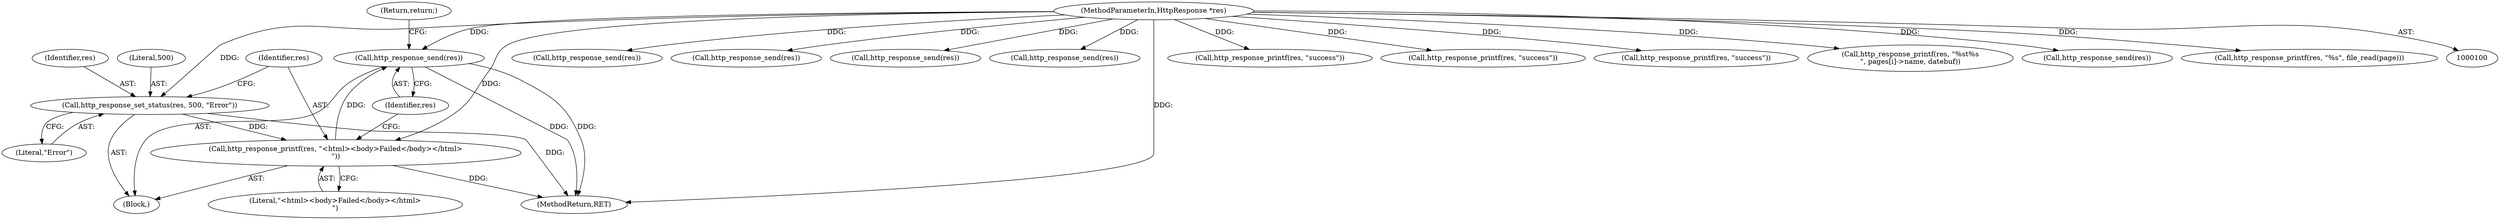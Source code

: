 digraph "0_didiwiki_5e5c796617e1712905dc5462b94bd5e6c08d15ea_0@API" {
"1000364" [label="(Call,http_response_send(res))"];
"1000361" [label="(Call,http_response_printf(res, \"<html><body>Failed</body></html>\n\"))"];
"1000357" [label="(Call,http_response_set_status(res, 500, \"Error\"))"];
"1000102" [label="(MethodParameterIn,HttpResponse *res)"];
"1000357" [label="(Call,http_response_set_status(res, 500, \"Error\"))"];
"1000367" [label="(MethodReturn,RET)"];
"1000363" [label="(Literal,\"<html><body>Failed</body></html>\n\")"];
"1000366" [label="(Return,return;)"];
"1000274" [label="(Call,http_response_send(res))"];
"1000104" [label="(Block,)"];
"1000365" [label="(Identifier,res)"];
"1000197" [label="(Call,http_response_send(res))"];
"1000152" [label="(Call,http_response_send(res))"];
"1000354" [label="(Call,http_response_send(res))"];
"1000359" [label="(Literal,500)"];
"1000194" [label="(Call,http_response_printf(res, \"success\"))"];
"1000360" [label="(Literal,\"Error\")"];
"1000362" [label="(Identifier,res)"];
"1000358" [label="(Identifier,res)"];
"1000361" [label="(Call,http_response_printf(res, \"<html><body>Failed</body></html>\n\"))"];
"1000271" [label="(Call,http_response_printf(res, \"success\"))"];
"1000364" [label="(Call,http_response_send(res))"];
"1000232" [label="(Call,http_response_printf(res, \"success\"))"];
"1000345" [label="(Call,http_response_printf(res, \"%s\t%s\n\", pages[i]->name, datebuf))"];
"1000102" [label="(MethodParameterIn,HttpResponse *res)"];
"1000235" [label="(Call,http_response_send(res))"];
"1000147" [label="(Call,http_response_printf(res, \"%s\", file_read(page)))"];
"1000364" -> "1000104"  [label="AST: "];
"1000364" -> "1000365"  [label="CFG: "];
"1000365" -> "1000364"  [label="AST: "];
"1000366" -> "1000364"  [label="CFG: "];
"1000364" -> "1000367"  [label="DDG: "];
"1000364" -> "1000367"  [label="DDG: "];
"1000361" -> "1000364"  [label="DDG: "];
"1000102" -> "1000364"  [label="DDG: "];
"1000361" -> "1000104"  [label="AST: "];
"1000361" -> "1000363"  [label="CFG: "];
"1000362" -> "1000361"  [label="AST: "];
"1000363" -> "1000361"  [label="AST: "];
"1000365" -> "1000361"  [label="CFG: "];
"1000361" -> "1000367"  [label="DDG: "];
"1000357" -> "1000361"  [label="DDG: "];
"1000102" -> "1000361"  [label="DDG: "];
"1000357" -> "1000104"  [label="AST: "];
"1000357" -> "1000360"  [label="CFG: "];
"1000358" -> "1000357"  [label="AST: "];
"1000359" -> "1000357"  [label="AST: "];
"1000360" -> "1000357"  [label="AST: "];
"1000362" -> "1000357"  [label="CFG: "];
"1000357" -> "1000367"  [label="DDG: "];
"1000102" -> "1000357"  [label="DDG: "];
"1000102" -> "1000100"  [label="AST: "];
"1000102" -> "1000367"  [label="DDG: "];
"1000102" -> "1000147"  [label="DDG: "];
"1000102" -> "1000152"  [label="DDG: "];
"1000102" -> "1000194"  [label="DDG: "];
"1000102" -> "1000197"  [label="DDG: "];
"1000102" -> "1000232"  [label="DDG: "];
"1000102" -> "1000235"  [label="DDG: "];
"1000102" -> "1000271"  [label="DDG: "];
"1000102" -> "1000274"  [label="DDG: "];
"1000102" -> "1000345"  [label="DDG: "];
"1000102" -> "1000354"  [label="DDG: "];
}
